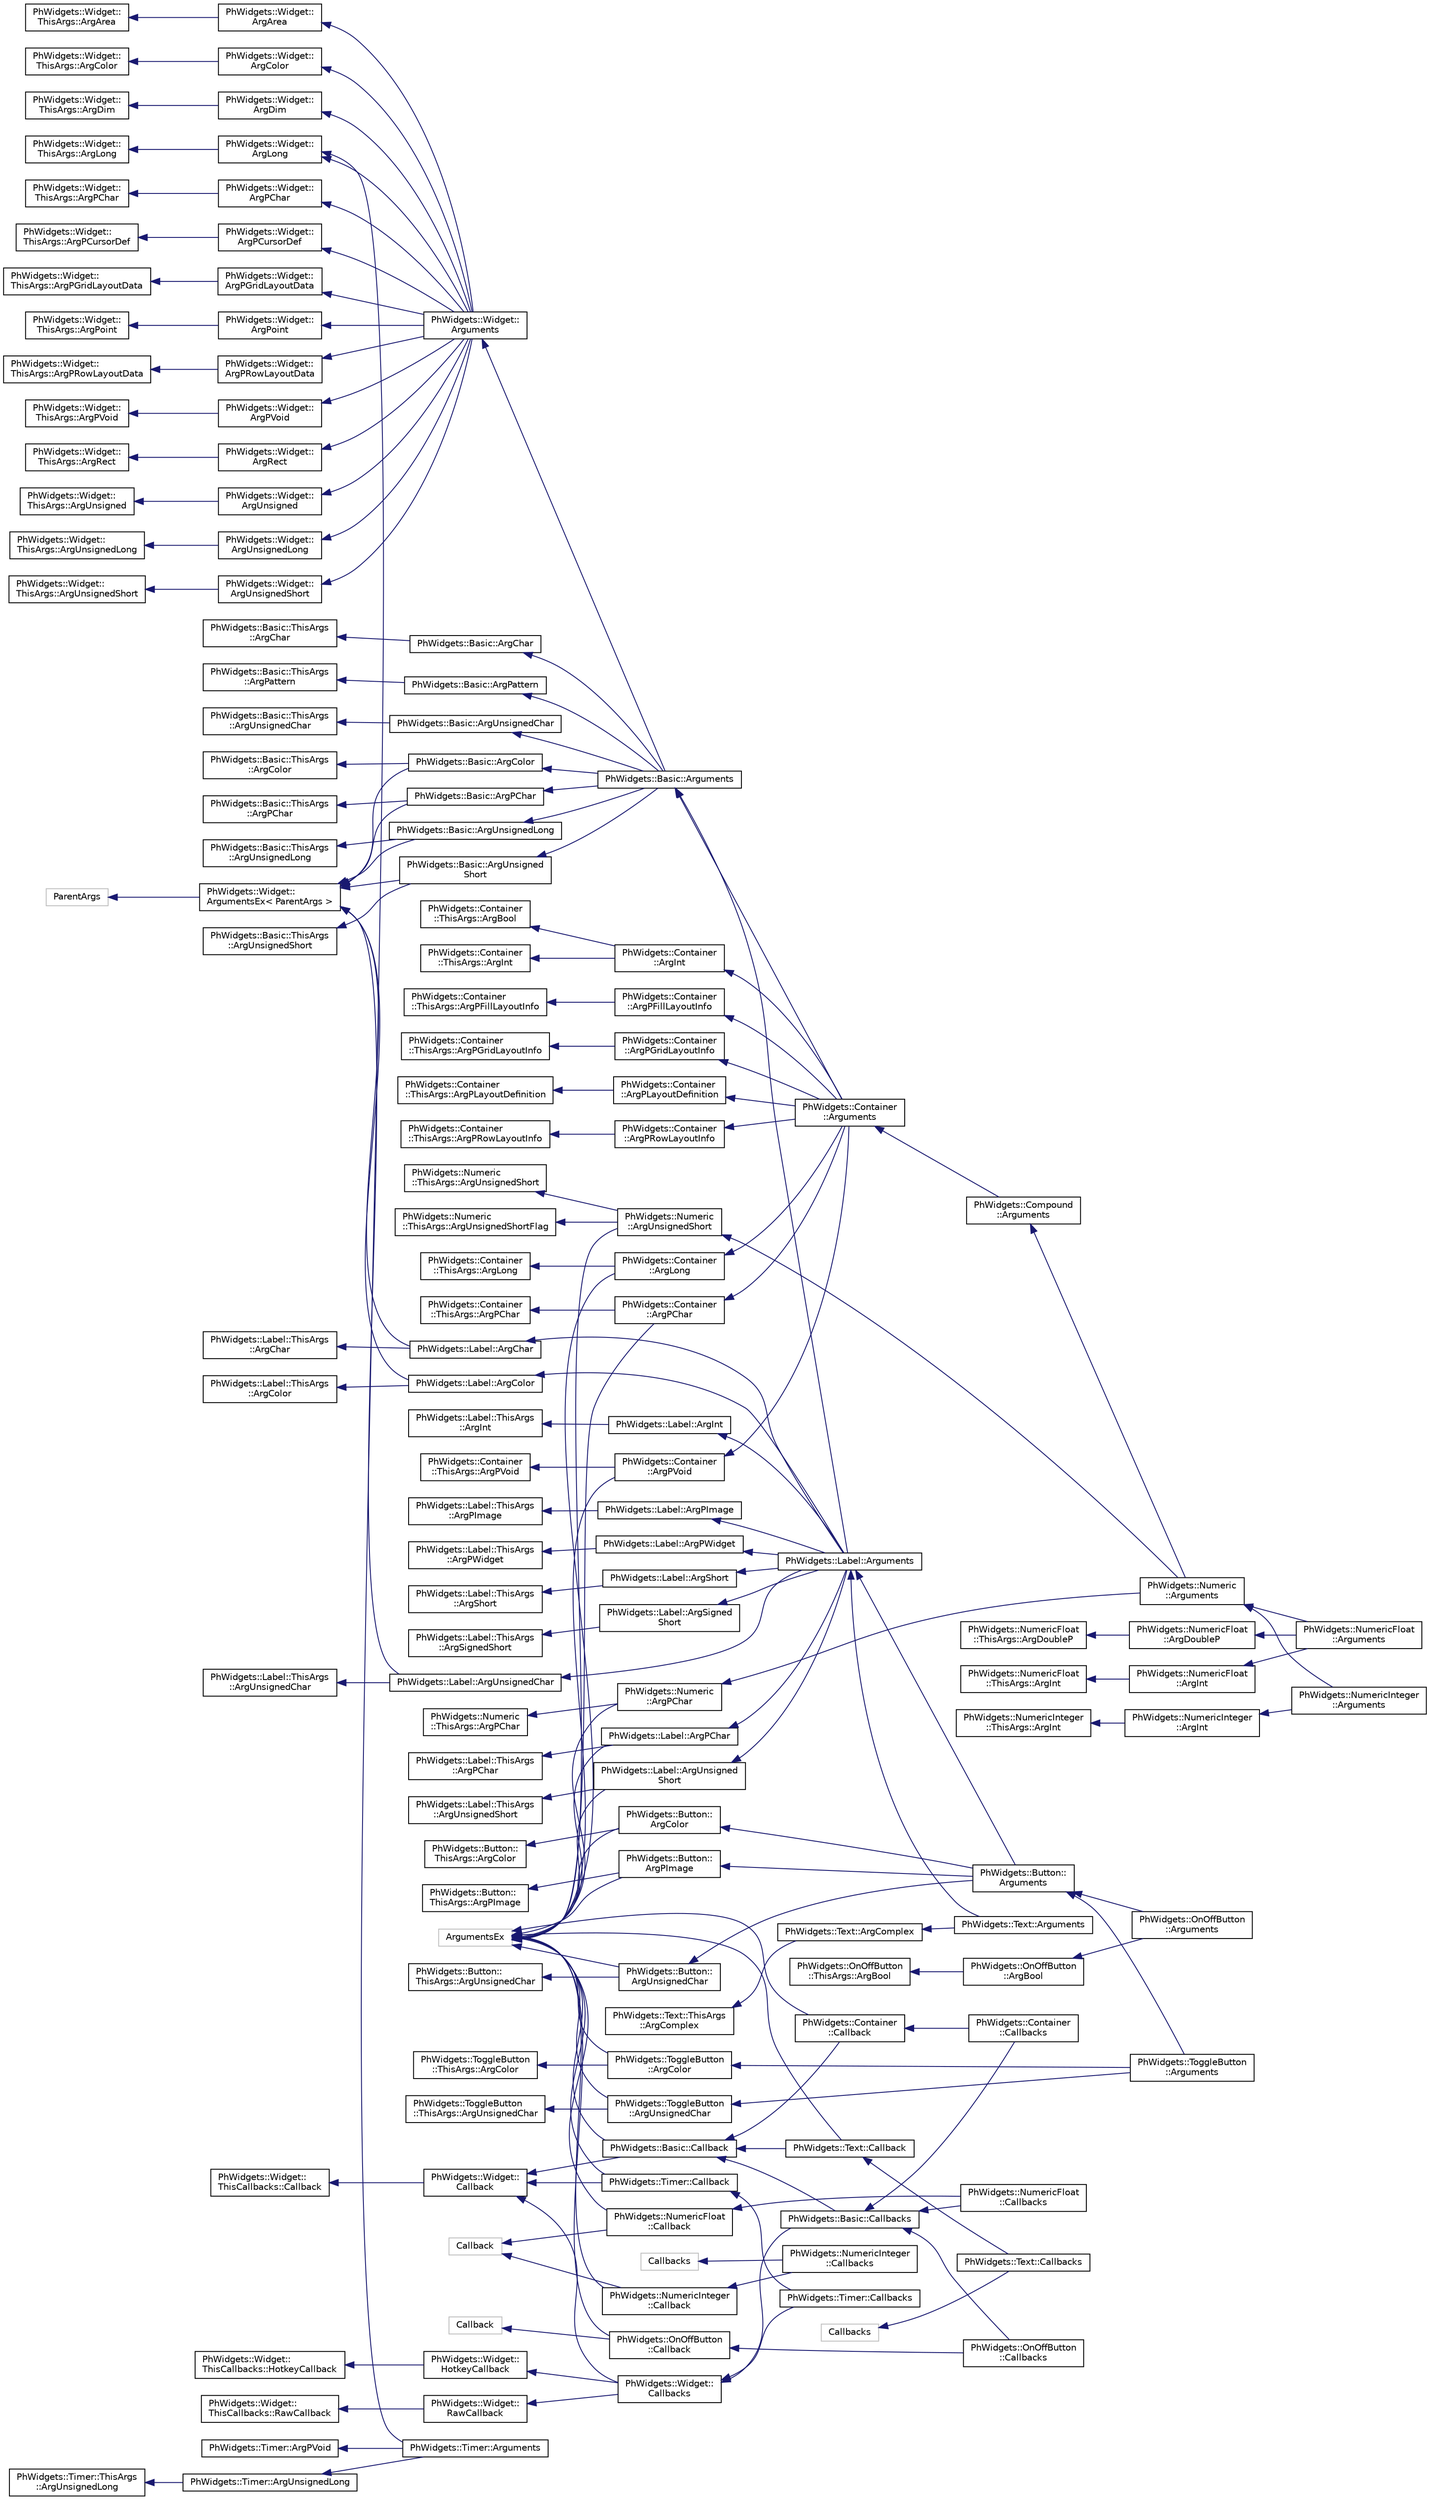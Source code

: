 digraph "Graphical Class Hierarchy"
{
  edge [fontname="Helvetica",fontsize="10",labelfontname="Helvetica",labelfontsize="10"];
  node [fontname="Helvetica",fontsize="10",shape=record];
  rankdir="LR";
  Node310 [label="PhWidgets::Widget::\lThisArgs::ArgArea",height=0.2,width=0.4,color="black", fillcolor="white", style="filled",URL="$struct_ph_widgets_1_1_widget_1_1_this_args_1_1_arg_area.html"];
  Node310 -> Node311 [dir="back",color="midnightblue",fontsize="10",style="solid",fontname="Helvetica"];
  Node311 [label="PhWidgets::Widget::\lArgArea",height=0.2,width=0.4,color="black", fillcolor="white", style="filled",URL="$struct_ph_widgets_1_1_widget_1_1_arg_area.html"];
  Node311 -> Node211 [dir="back",color="midnightblue",fontsize="10",style="solid",fontname="Helvetica"];
  Node211 [label="PhWidgets::Widget::\lArguments",height=0.2,width=0.4,color="black", fillcolor="white", style="filled",URL="$struct_ph_widgets_1_1_widget_1_1_arguments.html"];
  Node211 -> Node98 [dir="back",color="midnightblue",fontsize="10",style="solid",fontname="Helvetica"];
  Node98 [label="PhWidgets::Basic::Arguments",height=0.2,width=0.4,color="black", fillcolor="white", style="filled",URL="$struct_ph_widgets_1_1_basic_1_1_arguments.html"];
  Node98 -> Node99 [dir="back",color="midnightblue",fontsize="10",style="solid",fontname="Helvetica"];
  Node99 [label="PhWidgets::Container\l::Arguments",height=0.2,width=0.4,color="black", fillcolor="white", style="filled",URL="$struct_ph_widgets_1_1_container_1_1_arguments.html"];
  Node99 -> Node100 [dir="back",color="midnightblue",fontsize="10",style="solid",fontname="Helvetica"];
  Node100 [label="PhWidgets::Compound\l::Arguments",height=0.2,width=0.4,color="black", fillcolor="white", style="filled",URL="$struct_ph_widgets_1_1_compound_1_1_arguments.html"];
  Node100 -> Node101 [dir="back",color="midnightblue",fontsize="10",style="solid",fontname="Helvetica"];
  Node101 [label="PhWidgets::Numeric\l::Arguments",height=0.2,width=0.4,color="black", fillcolor="white", style="filled",URL="$struct_ph_widgets_1_1_numeric_1_1_arguments.html"];
  Node101 -> Node102 [dir="back",color="midnightblue",fontsize="10",style="solid",fontname="Helvetica"];
  Node102 [label="PhWidgets::NumericFloat\l::Arguments",height=0.2,width=0.4,color="black", fillcolor="white", style="filled",URL="$struct_ph_widgets_1_1_numeric_float_1_1_arguments.html"];
  Node101 -> Node103 [dir="back",color="midnightblue",fontsize="10",style="solid",fontname="Helvetica"];
  Node103 [label="PhWidgets::NumericInteger\l::Arguments",height=0.2,width=0.4,color="black", fillcolor="white", style="filled",URL="$struct_ph_widgets_1_1_numeric_integer_1_1_arguments.html"];
  Node98 -> Node104 [dir="back",color="midnightblue",fontsize="10",style="solid",fontname="Helvetica"];
  Node104 [label="PhWidgets::Label::Arguments",height=0.2,width=0.4,color="black", fillcolor="white", style="filled",URL="$struct_ph_widgets_1_1_label_1_1_arguments.html"];
  Node104 -> Node105 [dir="back",color="midnightblue",fontsize="10",style="solid",fontname="Helvetica"];
  Node105 [label="PhWidgets::Button::\lArguments",height=0.2,width=0.4,color="black", fillcolor="white", style="filled",URL="$struct_ph_widgets_1_1_button_1_1_arguments.html"];
  Node105 -> Node106 [dir="back",color="midnightblue",fontsize="10",style="solid",fontname="Helvetica"];
  Node106 [label="PhWidgets::OnOffButton\l::Arguments",height=0.2,width=0.4,color="black", fillcolor="white", style="filled",URL="$struct_ph_widgets_1_1_on_off_button_1_1_arguments.html"];
  Node105 -> Node107 [dir="back",color="midnightblue",fontsize="10",style="solid",fontname="Helvetica"];
  Node107 [label="PhWidgets::ToggleButton\l::Arguments",height=0.2,width=0.4,color="black", fillcolor="white", style="filled",URL="$struct_ph_widgets_1_1_toggle_button_1_1_arguments.html"];
  Node104 -> Node108 [dir="back",color="midnightblue",fontsize="10",style="solid",fontname="Helvetica"];
  Node108 [label="PhWidgets::Text::Arguments",height=0.2,width=0.4,color="black", fillcolor="white", style="filled",URL="$struct_ph_widgets_1_1_text_1_1_arguments.html"];
  Node309 [label="PhWidgets::Container\l::ThisArgs::ArgBool",height=0.2,width=0.4,color="black", fillcolor="white", style="filled",URL="$struct_ph_widgets_1_1_container_1_1_this_args_1_1_arg_bool.html"];
  Node309 -> Node289 [dir="back",color="midnightblue",fontsize="10",style="solid",fontname="Helvetica"];
  Node289 [label="PhWidgets::Container\l::ArgInt",height=0.2,width=0.4,color="black", fillcolor="white", style="filled",URL="$struct_ph_widgets_1_1_container_1_1_arg_int.html"];
  Node289 -> Node99 [dir="back",color="midnightblue",fontsize="10",style="solid",fontname="Helvetica"];
  Node307 [label="PhWidgets::OnOffButton\l::ThisArgs::ArgBool",height=0.2,width=0.4,color="black", fillcolor="white", style="filled",URL="$struct_ph_widgets_1_1_on_off_button_1_1_this_args_1_1_arg_bool.html"];
  Node307 -> Node308 [dir="back",color="midnightblue",fontsize="10",style="solid",fontname="Helvetica"];
  Node308 [label="PhWidgets::OnOffButton\l::ArgBool",height=0.2,width=0.4,color="black", fillcolor="white", style="filled",URL="$struct_ph_widgets_1_1_on_off_button_1_1_arg_bool.html"];
  Node308 -> Node106 [dir="back",color="midnightblue",fontsize="10",style="solid",fontname="Helvetica"];
  Node305 [label="PhWidgets::Basic::ThisArgs\l::ArgChar",height=0.2,width=0.4,color="black", fillcolor="white", style="filled",URL="$struct_ph_widgets_1_1_basic_1_1_this_args_1_1_arg_char.html"];
  Node305 -> Node306 [dir="back",color="midnightblue",fontsize="10",style="solid",fontname="Helvetica"];
  Node306 [label="PhWidgets::Basic::ArgChar",height=0.2,width=0.4,color="black", fillcolor="white", style="filled",URL="$struct_ph_widgets_1_1_basic_1_1_arg_char.html"];
  Node306 -> Node98 [dir="back",color="midnightblue",fontsize="10",style="solid",fontname="Helvetica"];
  Node304 [label="PhWidgets::Label::ThisArgs\l::ArgChar",height=0.2,width=0.4,color="black", fillcolor="white", style="filled",URL="$struct_ph_widgets_1_1_label_1_1_this_args_1_1_arg_char.html"];
  Node304 -> Node112 [dir="back",color="midnightblue",fontsize="10",style="solid",fontname="Helvetica"];
  Node112 [label="PhWidgets::Label::ArgChar",height=0.2,width=0.4,color="black", fillcolor="white", style="filled",URL="$struct_ph_widgets_1_1_label_1_1_arg_char.html"];
  Node112 -> Node104 [dir="back",color="midnightblue",fontsize="10",style="solid",fontname="Helvetica"];
  Node303 [label="PhWidgets::ToggleButton\l::ThisArgs::ArgColor",height=0.2,width=0.4,color="black", fillcolor="white", style="filled",URL="$struct_ph_widgets_1_1_toggle_button_1_1_this_args_1_1_arg_color.html"];
  Node303 -> Node241 [dir="back",color="midnightblue",fontsize="10",style="solid",fontname="Helvetica"];
  Node241 [label="PhWidgets::ToggleButton\l::ArgColor",height=0.2,width=0.4,color="black", fillcolor="white", style="filled",URL="$struct_ph_widgets_1_1_toggle_button_1_1_arg_color.html"];
  Node241 -> Node107 [dir="back",color="midnightblue",fontsize="10",style="solid",fontname="Helvetica"];
  Node301 [label="PhWidgets::Widget::\lThisArgs::ArgColor",height=0.2,width=0.4,color="black", fillcolor="white", style="filled",URL="$struct_ph_widgets_1_1_widget_1_1_this_args_1_1_arg_color.html"];
  Node301 -> Node302 [dir="back",color="midnightblue",fontsize="10",style="solid",fontname="Helvetica"];
  Node302 [label="PhWidgets::Widget::\lArgColor",height=0.2,width=0.4,color="black", fillcolor="white", style="filled",URL="$struct_ph_widgets_1_1_widget_1_1_arg_color.html"];
  Node302 -> Node211 [dir="back",color="midnightblue",fontsize="10",style="solid",fontname="Helvetica"];
  Node300 [label="PhWidgets::Button::\lThisArgs::ArgColor",height=0.2,width=0.4,color="black", fillcolor="white", style="filled",URL="$struct_ph_widgets_1_1_button_1_1_this_args_1_1_arg_color.html"];
  Node300 -> Node234 [dir="back",color="midnightblue",fontsize="10",style="solid",fontname="Helvetica"];
  Node234 [label="PhWidgets::Button::\lArgColor",height=0.2,width=0.4,color="black", fillcolor="white", style="filled",URL="$struct_ph_widgets_1_1_button_1_1_arg_color.html"];
  Node234 -> Node105 [dir="back",color="midnightblue",fontsize="10",style="solid",fontname="Helvetica"];
  Node299 [label="PhWidgets::Basic::ThisArgs\l::ArgColor",height=0.2,width=0.4,color="black", fillcolor="white", style="filled",URL="$struct_ph_widgets_1_1_basic_1_1_this_args_1_1_arg_color.html"];
  Node299 -> Node97 [dir="back",color="midnightblue",fontsize="10",style="solid",fontname="Helvetica"];
  Node97 [label="PhWidgets::Basic::ArgColor",height=0.2,width=0.4,color="black", fillcolor="white", style="filled",URL="$struct_ph_widgets_1_1_basic_1_1_arg_color.html"];
  Node97 -> Node98 [dir="back",color="midnightblue",fontsize="10",style="solid",fontname="Helvetica"];
  Node298 [label="PhWidgets::Label::ThisArgs\l::ArgColor",height=0.2,width=0.4,color="black", fillcolor="white", style="filled",URL="$struct_ph_widgets_1_1_label_1_1_this_args_1_1_arg_color.html"];
  Node298 -> Node113 [dir="back",color="midnightblue",fontsize="10",style="solid",fontname="Helvetica"];
  Node113 [label="PhWidgets::Label::ArgColor",height=0.2,width=0.4,color="black", fillcolor="white", style="filled",URL="$struct_ph_widgets_1_1_label_1_1_arg_color.html"];
  Node113 -> Node104 [dir="back",color="midnightblue",fontsize="10",style="solid",fontname="Helvetica"];
  Node296 [label="PhWidgets::Text::ThisArgs\l::ArgComplex",height=0.2,width=0.4,color="black", fillcolor="white", style="filled",URL="$struct_ph_widgets_1_1_text_1_1_this_args_1_1_arg_complex.html"];
  Node296 -> Node297 [dir="back",color="midnightblue",fontsize="10",style="solid",fontname="Helvetica"];
  Node297 [label="PhWidgets::Text::ArgComplex",height=0.2,width=0.4,color="black", fillcolor="white", style="filled",URL="$struct_ph_widgets_1_1_text_1_1_arg_complex.html"];
  Node297 -> Node108 [dir="back",color="midnightblue",fontsize="10",style="solid",fontname="Helvetica"];
  Node294 [label="PhWidgets::Widget::\lThisArgs::ArgDim",height=0.2,width=0.4,color="black", fillcolor="white", style="filled",URL="$struct_ph_widgets_1_1_widget_1_1_this_args_1_1_arg_dim.html"];
  Node294 -> Node295 [dir="back",color="midnightblue",fontsize="10",style="solid",fontname="Helvetica"];
  Node295 [label="PhWidgets::Widget::\lArgDim",height=0.2,width=0.4,color="black", fillcolor="white", style="filled",URL="$struct_ph_widgets_1_1_widget_1_1_arg_dim.html"];
  Node295 -> Node211 [dir="back",color="midnightblue",fontsize="10",style="solid",fontname="Helvetica"];
  Node292 [label="PhWidgets::NumericFloat\l::ThisArgs::ArgDoubleP",height=0.2,width=0.4,color="black", fillcolor="white", style="filled",URL="$struct_ph_widgets_1_1_numeric_float_1_1_this_args_1_1_arg_double_p.html"];
  Node292 -> Node293 [dir="back",color="midnightblue",fontsize="10",style="solid",fontname="Helvetica"];
  Node293 [label="PhWidgets::NumericFloat\l::ArgDoubleP",height=0.2,width=0.4,color="black", fillcolor="white", style="filled",URL="$struct_ph_widgets_1_1_numeric_float_1_1_arg_double_p.html"];
  Node293 -> Node102 [dir="back",color="midnightblue",fontsize="10",style="solid",fontname="Helvetica"];
  Node290 [label="PhWidgets::Label::ThisArgs\l::ArgInt",height=0.2,width=0.4,color="black", fillcolor="white", style="filled",URL="$struct_ph_widgets_1_1_label_1_1_this_args_1_1_arg_int.html"];
  Node290 -> Node291 [dir="back",color="midnightblue",fontsize="10",style="solid",fontname="Helvetica"];
  Node291 [label="PhWidgets::Label::ArgInt",height=0.2,width=0.4,color="black", fillcolor="white", style="filled",URL="$struct_ph_widgets_1_1_label_1_1_arg_int.html"];
  Node291 -> Node104 [dir="back",color="midnightblue",fontsize="10",style="solid",fontname="Helvetica"];
  Node288 [label="PhWidgets::Container\l::ThisArgs::ArgInt",height=0.2,width=0.4,color="black", fillcolor="white", style="filled",URL="$struct_ph_widgets_1_1_container_1_1_this_args_1_1_arg_int.html"];
  Node288 -> Node289 [dir="back",color="midnightblue",fontsize="10",style="solid",fontname="Helvetica"];
  Node286 [label="PhWidgets::NumericFloat\l::ThisArgs::ArgInt",height=0.2,width=0.4,color="black", fillcolor="white", style="filled",URL="$struct_ph_widgets_1_1_numeric_float_1_1_this_args_1_1_arg_int.html"];
  Node286 -> Node287 [dir="back",color="midnightblue",fontsize="10",style="solid",fontname="Helvetica"];
  Node287 [label="PhWidgets::NumericFloat\l::ArgInt",height=0.2,width=0.4,color="black", fillcolor="white", style="filled",URL="$struct_ph_widgets_1_1_numeric_float_1_1_arg_int.html"];
  Node287 -> Node102 [dir="back",color="midnightblue",fontsize="10",style="solid",fontname="Helvetica"];
  Node284 [label="PhWidgets::NumericInteger\l::ThisArgs::ArgInt",height=0.2,width=0.4,color="black", fillcolor="white", style="filled",URL="$struct_ph_widgets_1_1_numeric_integer_1_1_this_args_1_1_arg_int.html"];
  Node284 -> Node285 [dir="back",color="midnightblue",fontsize="10",style="solid",fontname="Helvetica"];
  Node285 [label="PhWidgets::NumericInteger\l::ArgInt",height=0.2,width=0.4,color="black", fillcolor="white", style="filled",URL="$struct_ph_widgets_1_1_numeric_integer_1_1_arg_int.html"];
  Node285 -> Node103 [dir="back",color="midnightblue",fontsize="10",style="solid",fontname="Helvetica"];
  Node282 [label="PhWidgets::Widget::\lThisArgs::ArgLong",height=0.2,width=0.4,color="black", fillcolor="white", style="filled",URL="$struct_ph_widgets_1_1_widget_1_1_this_args_1_1_arg_long.html"];
  Node282 -> Node283 [dir="back",color="midnightblue",fontsize="10",style="solid",fontname="Helvetica"];
  Node283 [label="PhWidgets::Widget::\lArgLong",height=0.2,width=0.4,color="black", fillcolor="white", style="filled",URL="$struct_ph_widgets_1_1_widget_1_1_arg_long.html"];
  Node283 -> Node219 [dir="back",color="midnightblue",fontsize="10",style="solid",fontname="Helvetica"];
  Node219 [label="PhWidgets::Timer::Arguments",height=0.2,width=0.4,color="black", fillcolor="white", style="filled",URL="$struct_ph_widgets_1_1_timer_1_1_arguments.html"];
  Node283 -> Node211 [dir="back",color="midnightblue",fontsize="10",style="solid",fontname="Helvetica"];
  Node281 [label="PhWidgets::Container\l::ThisArgs::ArgLong",height=0.2,width=0.4,color="black", fillcolor="white", style="filled",URL="$struct_ph_widgets_1_1_container_1_1_this_args_1_1_arg_long.html"];
  Node281 -> Node236 [dir="back",color="midnightblue",fontsize="10",style="solid",fontname="Helvetica"];
  Node236 [label="PhWidgets::Container\l::ArgLong",height=0.2,width=0.4,color="black", fillcolor="white", style="filled",URL="$struct_ph_widgets_1_1_container_1_1_arg_long.html"];
  Node236 -> Node99 [dir="back",color="midnightblue",fontsize="10",style="solid",fontname="Helvetica"];
  Node279 [label="PhWidgets::Basic::ThisArgs\l::ArgPattern",height=0.2,width=0.4,color="black", fillcolor="white", style="filled",URL="$struct_ph_widgets_1_1_basic_1_1_this_args_1_1_arg_pattern.html"];
  Node279 -> Node280 [dir="back",color="midnightblue",fontsize="10",style="solid",fontname="Helvetica"];
  Node280 [label="PhWidgets::Basic::ArgPattern",height=0.2,width=0.4,color="black", fillcolor="white", style="filled",URL="$struct_ph_widgets_1_1_basic_1_1_arg_pattern.html"];
  Node280 -> Node98 [dir="back",color="midnightblue",fontsize="10",style="solid",fontname="Helvetica"];
  Node278 [label="PhWidgets::Basic::ThisArgs\l::ArgPChar",height=0.2,width=0.4,color="black", fillcolor="white", style="filled",URL="$struct_ph_widgets_1_1_basic_1_1_this_args_1_1_arg_p_char.html"];
  Node278 -> Node109 [dir="back",color="midnightblue",fontsize="10",style="solid",fontname="Helvetica"];
  Node109 [label="PhWidgets::Basic::ArgPChar",height=0.2,width=0.4,color="black", fillcolor="white", style="filled",URL="$struct_ph_widgets_1_1_basic_1_1_arg_p_char.html"];
  Node109 -> Node98 [dir="back",color="midnightblue",fontsize="10",style="solid",fontname="Helvetica"];
  Node276 [label="PhWidgets::Widget::\lThisArgs::ArgPChar",height=0.2,width=0.4,color="black", fillcolor="white", style="filled",URL="$struct_ph_widgets_1_1_widget_1_1_this_args_1_1_arg_p_char.html"];
  Node276 -> Node277 [dir="back",color="midnightblue",fontsize="10",style="solid",fontname="Helvetica"];
  Node277 [label="PhWidgets::Widget::\lArgPChar",height=0.2,width=0.4,color="black", fillcolor="white", style="filled",URL="$struct_ph_widgets_1_1_widget_1_1_arg_p_char.html"];
  Node277 -> Node211 [dir="back",color="midnightblue",fontsize="10",style="solid",fontname="Helvetica"];
  Node275 [label="PhWidgets::Numeric\l::ThisArgs::ArgPChar",height=0.2,width=0.4,color="black", fillcolor="white", style="filled",URL="$struct_ph_widgets_1_1_numeric_1_1_this_args_1_1_arg_p_char.html"];
  Node275 -> Node240 [dir="back",color="midnightblue",fontsize="10",style="solid",fontname="Helvetica"];
  Node240 [label="PhWidgets::Numeric\l::ArgPChar",height=0.2,width=0.4,color="black", fillcolor="white", style="filled",URL="$struct_ph_widgets_1_1_numeric_1_1_arg_p_char.html"];
  Node240 -> Node101 [dir="back",color="midnightblue",fontsize="10",style="solid",fontname="Helvetica"];
  Node274 [label="PhWidgets::Container\l::ThisArgs::ArgPChar",height=0.2,width=0.4,color="black", fillcolor="white", style="filled",URL="$struct_ph_widgets_1_1_container_1_1_this_args_1_1_arg_p_char.html"];
  Node274 -> Node237 [dir="back",color="midnightblue",fontsize="10",style="solid",fontname="Helvetica"];
  Node237 [label="PhWidgets::Container\l::ArgPChar",height=0.2,width=0.4,color="black", fillcolor="white", style="filled",URL="$struct_ph_widgets_1_1_container_1_1_arg_p_char.html"];
  Node237 -> Node99 [dir="back",color="midnightblue",fontsize="10",style="solid",fontname="Helvetica"];
  Node273 [label="PhWidgets::Label::ThisArgs\l::ArgPChar",height=0.2,width=0.4,color="black", fillcolor="white", style="filled",URL="$struct_ph_widgets_1_1_label_1_1_this_args_1_1_arg_p_char.html"];
  Node273 -> Node239 [dir="back",color="midnightblue",fontsize="10",style="solid",fontname="Helvetica"];
  Node239 [label="PhWidgets::Label::ArgPChar",height=0.2,width=0.4,color="black", fillcolor="white", style="filled",URL="$struct_ph_widgets_1_1_label_1_1_arg_p_char.html"];
  Node239 -> Node104 [dir="back",color="midnightblue",fontsize="10",style="solid",fontname="Helvetica"];
  Node271 [label="PhWidgets::Widget::\lThisArgs::ArgPCursorDef",height=0.2,width=0.4,color="black", fillcolor="white", style="filled",URL="$struct_ph_widgets_1_1_widget_1_1_this_args_1_1_arg_p_cursor_def.html"];
  Node271 -> Node272 [dir="back",color="midnightblue",fontsize="10",style="solid",fontname="Helvetica"];
  Node272 [label="PhWidgets::Widget::\lArgPCursorDef",height=0.2,width=0.4,color="black", fillcolor="white", style="filled",URL="$struct_ph_widgets_1_1_widget_1_1_arg_p_cursor_def.html"];
  Node272 -> Node211 [dir="back",color="midnightblue",fontsize="10",style="solid",fontname="Helvetica"];
  Node269 [label="PhWidgets::Container\l::ThisArgs::ArgPFillLayoutInfo",height=0.2,width=0.4,color="black", fillcolor="white", style="filled",URL="$struct_ph_widgets_1_1_container_1_1_this_args_1_1_arg_p_fill_layout_info.html"];
  Node269 -> Node270 [dir="back",color="midnightblue",fontsize="10",style="solid",fontname="Helvetica"];
  Node270 [label="PhWidgets::Container\l::ArgPFillLayoutInfo",height=0.2,width=0.4,color="black", fillcolor="white", style="filled",URL="$struct_ph_widgets_1_1_container_1_1_arg_p_fill_layout_info.html"];
  Node270 -> Node99 [dir="back",color="midnightblue",fontsize="10",style="solid",fontname="Helvetica"];
  Node267 [label="PhWidgets::Widget::\lThisArgs::ArgPGridLayoutData",height=0.2,width=0.4,color="black", fillcolor="white", style="filled",URL="$struct_ph_widgets_1_1_widget_1_1_this_args_1_1_arg_p_grid_layout_data.html"];
  Node267 -> Node268 [dir="back",color="midnightblue",fontsize="10",style="solid",fontname="Helvetica"];
  Node268 [label="PhWidgets::Widget::\lArgPGridLayoutData",height=0.2,width=0.4,color="black", fillcolor="white", style="filled",URL="$struct_ph_widgets_1_1_widget_1_1_arg_p_grid_layout_data.html"];
  Node268 -> Node211 [dir="back",color="midnightblue",fontsize="10",style="solid",fontname="Helvetica"];
  Node265 [label="PhWidgets::Container\l::ThisArgs::ArgPGridLayoutInfo",height=0.2,width=0.4,color="black", fillcolor="white", style="filled",URL="$struct_ph_widgets_1_1_container_1_1_this_args_1_1_arg_p_grid_layout_info.html"];
  Node265 -> Node266 [dir="back",color="midnightblue",fontsize="10",style="solid",fontname="Helvetica"];
  Node266 [label="PhWidgets::Container\l::ArgPGridLayoutInfo",height=0.2,width=0.4,color="black", fillcolor="white", style="filled",URL="$struct_ph_widgets_1_1_container_1_1_arg_p_grid_layout_info.html"];
  Node266 -> Node99 [dir="back",color="midnightblue",fontsize="10",style="solid",fontname="Helvetica"];
  Node263 [label="PhWidgets::Label::ThisArgs\l::ArgPImage",height=0.2,width=0.4,color="black", fillcolor="white", style="filled",URL="$struct_ph_widgets_1_1_label_1_1_this_args_1_1_arg_p_image.html"];
  Node263 -> Node264 [dir="back",color="midnightblue",fontsize="10",style="solid",fontname="Helvetica"];
  Node264 [label="PhWidgets::Label::ArgPImage",height=0.2,width=0.4,color="black", fillcolor="white", style="filled",URL="$struct_ph_widgets_1_1_label_1_1_arg_p_image.html"];
  Node264 -> Node104 [dir="back",color="midnightblue",fontsize="10",style="solid",fontname="Helvetica"];
  Node262 [label="PhWidgets::Button::\lThisArgs::ArgPImage",height=0.2,width=0.4,color="black", fillcolor="white", style="filled",URL="$struct_ph_widgets_1_1_button_1_1_this_args_1_1_arg_p_image.html"];
  Node262 -> Node235 [dir="back",color="midnightblue",fontsize="10",style="solid",fontname="Helvetica"];
  Node235 [label="PhWidgets::Button::\lArgPImage",height=0.2,width=0.4,color="black", fillcolor="white", style="filled",URL="$struct_ph_widgets_1_1_button_1_1_arg_p_image.html"];
  Node235 -> Node105 [dir="back",color="midnightblue",fontsize="10",style="solid",fontname="Helvetica"];
  Node260 [label="PhWidgets::Container\l::ThisArgs::ArgPLayoutDefinition",height=0.2,width=0.4,color="black", fillcolor="white", style="filled",URL="$struct_ph_widgets_1_1_container_1_1_this_args_1_1_arg_p_layout_definition.html"];
  Node260 -> Node261 [dir="back",color="midnightblue",fontsize="10",style="solid",fontname="Helvetica"];
  Node261 [label="PhWidgets::Container\l::ArgPLayoutDefinition",height=0.2,width=0.4,color="black", fillcolor="white", style="filled",URL="$struct_ph_widgets_1_1_container_1_1_arg_p_layout_definition.html"];
  Node261 -> Node99 [dir="back",color="midnightblue",fontsize="10",style="solid",fontname="Helvetica"];
  Node258 [label="PhWidgets::Widget::\lThisArgs::ArgPoint",height=0.2,width=0.4,color="black", fillcolor="white", style="filled",URL="$struct_ph_widgets_1_1_widget_1_1_this_args_1_1_arg_point.html"];
  Node258 -> Node259 [dir="back",color="midnightblue",fontsize="10",style="solid",fontname="Helvetica"];
  Node259 [label="PhWidgets::Widget::\lArgPoint",height=0.2,width=0.4,color="black", fillcolor="white", style="filled",URL="$struct_ph_widgets_1_1_widget_1_1_arg_point.html"];
  Node259 -> Node211 [dir="back",color="midnightblue",fontsize="10",style="solid",fontname="Helvetica"];
  Node256 [label="PhWidgets::Widget::\lThisArgs::ArgPRowLayoutData",height=0.2,width=0.4,color="black", fillcolor="white", style="filled",URL="$struct_ph_widgets_1_1_widget_1_1_this_args_1_1_arg_p_row_layout_data.html"];
  Node256 -> Node257 [dir="back",color="midnightblue",fontsize="10",style="solid",fontname="Helvetica"];
  Node257 [label="PhWidgets::Widget::\lArgPRowLayoutData",height=0.2,width=0.4,color="black", fillcolor="white", style="filled",URL="$struct_ph_widgets_1_1_widget_1_1_arg_p_row_layout_data.html"];
  Node257 -> Node211 [dir="back",color="midnightblue",fontsize="10",style="solid",fontname="Helvetica"];
  Node254 [label="PhWidgets::Container\l::ThisArgs::ArgPRowLayoutInfo",height=0.2,width=0.4,color="black", fillcolor="white", style="filled",URL="$struct_ph_widgets_1_1_container_1_1_this_args_1_1_arg_p_row_layout_info.html"];
  Node254 -> Node255 [dir="back",color="midnightblue",fontsize="10",style="solid",fontname="Helvetica"];
  Node255 [label="PhWidgets::Container\l::ArgPRowLayoutInfo",height=0.2,width=0.4,color="black", fillcolor="white", style="filled",URL="$struct_ph_widgets_1_1_container_1_1_arg_p_row_layout_info.html"];
  Node255 -> Node99 [dir="back",color="midnightblue",fontsize="10",style="solid",fontname="Helvetica"];
  Node253 [label="PhWidgets::Timer::ArgPVoid",height=0.2,width=0.4,color="black", fillcolor="white", style="filled",URL="$struct_ph_widgets_1_1_timer_1_1_arg_p_void.html"];
  Node253 -> Node219 [dir="back",color="midnightblue",fontsize="10",style="solid",fontname="Helvetica"];
  Node251 [label="PhWidgets::Widget::\lThisArgs::ArgPVoid",height=0.2,width=0.4,color="black", fillcolor="white", style="filled",URL="$struct_ph_widgets_1_1_widget_1_1_this_args_1_1_arg_p_void.html"];
  Node251 -> Node252 [dir="back",color="midnightblue",fontsize="10",style="solid",fontname="Helvetica"];
  Node252 [label="PhWidgets::Widget::\lArgPVoid",height=0.2,width=0.4,color="black", fillcolor="white", style="filled",URL="$struct_ph_widgets_1_1_widget_1_1_arg_p_void.html"];
  Node252 -> Node211 [dir="back",color="midnightblue",fontsize="10",style="solid",fontname="Helvetica"];
  Node250 [label="PhWidgets::Container\l::ThisArgs::ArgPVoid",height=0.2,width=0.4,color="black", fillcolor="white", style="filled",URL="$struct_ph_widgets_1_1_container_1_1_this_args_1_1_arg_p_void.html"];
  Node250 -> Node238 [dir="back",color="midnightblue",fontsize="10",style="solid",fontname="Helvetica"];
  Node238 [label="PhWidgets::Container\l::ArgPVoid",height=0.2,width=0.4,color="black", fillcolor="white", style="filled",URL="$struct_ph_widgets_1_1_container_1_1_arg_p_void.html"];
  Node238 -> Node99 [dir="back",color="midnightblue",fontsize="10",style="solid",fontname="Helvetica"];
  Node248 [label="PhWidgets::Label::ThisArgs\l::ArgPWidget",height=0.2,width=0.4,color="black", fillcolor="white", style="filled",URL="$struct_ph_widgets_1_1_label_1_1_this_args_1_1_arg_p_widget.html"];
  Node248 -> Node249 [dir="back",color="midnightblue",fontsize="10",style="solid",fontname="Helvetica"];
  Node249 [label="PhWidgets::Label::ArgPWidget",height=0.2,width=0.4,color="black", fillcolor="white", style="filled",URL="$struct_ph_widgets_1_1_label_1_1_arg_p_widget.html"];
  Node249 -> Node104 [dir="back",color="midnightblue",fontsize="10",style="solid",fontname="Helvetica"];
  Node246 [label="PhWidgets::Widget::\lThisArgs::ArgRect",height=0.2,width=0.4,color="black", fillcolor="white", style="filled",URL="$struct_ph_widgets_1_1_widget_1_1_this_args_1_1_arg_rect.html"];
  Node246 -> Node247 [dir="back",color="midnightblue",fontsize="10",style="solid",fontname="Helvetica"];
  Node247 [label="PhWidgets::Widget::\lArgRect",height=0.2,width=0.4,color="black", fillcolor="white", style="filled",URL="$struct_ph_widgets_1_1_widget_1_1_arg_rect.html"];
  Node247 -> Node211 [dir="back",color="midnightblue",fontsize="10",style="solid",fontname="Helvetica"];
  Node244 [label="PhWidgets::Label::ThisArgs\l::ArgShort",height=0.2,width=0.4,color="black", fillcolor="white", style="filled",URL="$struct_ph_widgets_1_1_label_1_1_this_args_1_1_arg_short.html"];
  Node244 -> Node245 [dir="back",color="midnightblue",fontsize="10",style="solid",fontname="Helvetica"];
  Node245 [label="PhWidgets::Label::ArgShort",height=0.2,width=0.4,color="black", fillcolor="white", style="filled",URL="$struct_ph_widgets_1_1_label_1_1_arg_short.html"];
  Node245 -> Node104 [dir="back",color="midnightblue",fontsize="10",style="solid",fontname="Helvetica"];
  Node242 [label="PhWidgets::Label::ThisArgs\l::ArgSignedShort",height=0.2,width=0.4,color="black", fillcolor="white", style="filled",URL="$struct_ph_widgets_1_1_label_1_1_this_args_1_1_arg_signed_short.html"];
  Node242 -> Node243 [dir="back",color="midnightblue",fontsize="10",style="solid",fontname="Helvetica"];
  Node243 [label="PhWidgets::Label::ArgSigned\lShort",height=0.2,width=0.4,color="black", fillcolor="white", style="filled",URL="$struct_ph_widgets_1_1_label_1_1_arg_signed_short.html"];
  Node243 -> Node104 [dir="back",color="midnightblue",fontsize="10",style="solid",fontname="Helvetica"];
  Node233 [label="ArgumentsEx",height=0.2,width=0.4,color="grey75", fillcolor="white", style="filled"];
  Node233 -> Node189 [dir="back",color="midnightblue",fontsize="10",style="solid",fontname="Helvetica"];
  Node189 [label="PhWidgets::Basic::Callback",height=0.2,width=0.4,color="black", fillcolor="white", style="filled",URL="$struct_ph_widgets_1_1_basic_1_1_callback.html"];
  Node189 -> Node3 [dir="back",color="midnightblue",fontsize="10",style="solid",fontname="Helvetica"];
  Node3 [label="PhWidgets::Basic::Callbacks",height=0.2,width=0.4,color="black", fillcolor="white", style="filled",URL="$struct_ph_widgets_1_1_basic_1_1_callbacks.html"];
  Node3 -> Node4 [dir="back",color="midnightblue",fontsize="10",style="solid",fontname="Helvetica"];
  Node4 [label="PhWidgets::Container\l::Callbacks",height=0.2,width=0.4,color="black", fillcolor="white", style="filled",URL="$struct_ph_widgets_1_1_container_1_1_callbacks.html"];
  Node3 -> Node5 [dir="back",color="midnightblue",fontsize="10",style="solid",fontname="Helvetica"];
  Node5 [label="PhWidgets::NumericFloat\l::Callbacks",height=0.2,width=0.4,color="black", fillcolor="white", style="filled",URL="$struct_ph_widgets_1_1_numeric_float_1_1_callbacks.html"];
  Node3 -> Node6 [dir="back",color="midnightblue",fontsize="10",style="solid",fontname="Helvetica"];
  Node6 [label="PhWidgets::OnOffButton\l::Callbacks",height=0.2,width=0.4,color="black", fillcolor="white", style="filled",URL="$struct_ph_widgets_1_1_on_off_button_1_1_callbacks.html"];
  Node189 -> Node190 [dir="back",color="midnightblue",fontsize="10",style="solid",fontname="Helvetica"];
  Node190 [label="PhWidgets::Container\l::Callback",height=0.2,width=0.4,color="black", fillcolor="white", style="filled",URL="$struct_ph_widgets_1_1_container_1_1_callback.html"];
  Node190 -> Node4 [dir="back",color="midnightblue",fontsize="10",style="solid",fontname="Helvetica"];
  Node189 -> Node191 [dir="back",color="midnightblue",fontsize="10",style="solid",fontname="Helvetica"];
  Node191 [label="PhWidgets::Text::Callback",height=0.2,width=0.4,color="black", fillcolor="white", style="filled",URL="$struct_ph_widgets_1_1_text_1_1_callback.html"];
  Node191 -> Node176 [dir="back",color="midnightblue",fontsize="10",style="solid",fontname="Helvetica"];
  Node176 [label="PhWidgets::Text::Callbacks",height=0.2,width=0.4,color="black", fillcolor="white", style="filled",URL="$struct_ph_widgets_1_1_text_1_1_callbacks.html"];
  Node233 -> Node234 [dir="back",color="midnightblue",fontsize="10",style="solid",fontname="Helvetica"];
  Node233 -> Node235 [dir="back",color="midnightblue",fontsize="10",style="solid",fontname="Helvetica"];
  Node233 -> Node221 [dir="back",color="midnightblue",fontsize="10",style="solid",fontname="Helvetica"];
  Node221 [label="PhWidgets::Button::\lArgUnsignedChar",height=0.2,width=0.4,color="black", fillcolor="white", style="filled",URL="$struct_ph_widgets_1_1_button_1_1_arg_unsigned_char.html"];
  Node221 -> Node105 [dir="back",color="midnightblue",fontsize="10",style="solid",fontname="Helvetica"];
  Node233 -> Node236 [dir="back",color="midnightblue",fontsize="10",style="solid",fontname="Helvetica"];
  Node233 -> Node237 [dir="back",color="midnightblue",fontsize="10",style="solid",fontname="Helvetica"];
  Node233 -> Node238 [dir="back",color="midnightblue",fontsize="10",style="solid",fontname="Helvetica"];
  Node233 -> Node190 [dir="back",color="midnightblue",fontsize="10",style="solid",fontname="Helvetica"];
  Node233 -> Node239 [dir="back",color="midnightblue",fontsize="10",style="solid",fontname="Helvetica"];
  Node233 -> Node213 [dir="back",color="midnightblue",fontsize="10",style="solid",fontname="Helvetica"];
  Node213 [label="PhWidgets::Label::ArgUnsigned\lShort",height=0.2,width=0.4,color="black", fillcolor="white", style="filled",URL="$struct_ph_widgets_1_1_label_1_1_arg_unsigned_short.html"];
  Node213 -> Node104 [dir="back",color="midnightblue",fontsize="10",style="solid",fontname="Helvetica"];
  Node233 -> Node240 [dir="back",color="midnightblue",fontsize="10",style="solid",fontname="Helvetica"];
  Node233 -> Node206 [dir="back",color="midnightblue",fontsize="10",style="solid",fontname="Helvetica"];
  Node206 [label="PhWidgets::Numeric\l::ArgUnsignedShort",height=0.2,width=0.4,color="black", fillcolor="white", style="filled",URL="$struct_ph_widgets_1_1_numeric_1_1_arg_unsigned_short.html"];
  Node206 -> Node101 [dir="back",color="midnightblue",fontsize="10",style="solid",fontname="Helvetica"];
  Node233 -> Node194 [dir="back",color="midnightblue",fontsize="10",style="solid",fontname="Helvetica"];
  Node194 [label="PhWidgets::NumericFloat\l::Callback",height=0.2,width=0.4,color="black", fillcolor="white", style="filled",URL="$struct_ph_widgets_1_1_numeric_float_1_1_callback.html"];
  Node194 -> Node5 [dir="back",color="midnightblue",fontsize="10",style="solid",fontname="Helvetica"];
  Node233 -> Node195 [dir="back",color="midnightblue",fontsize="10",style="solid",fontname="Helvetica"];
  Node195 [label="PhWidgets::NumericInteger\l::Callback",height=0.2,width=0.4,color="black", fillcolor="white", style="filled",URL="$struct_ph_widgets_1_1_numeric_integer_1_1_callback.html"];
  Node195 -> Node174 [dir="back",color="midnightblue",fontsize="10",style="solid",fontname="Helvetica"];
  Node174 [label="PhWidgets::NumericInteger\l::Callbacks",height=0.2,width=0.4,color="black", fillcolor="white", style="filled",URL="$struct_ph_widgets_1_1_numeric_integer_1_1_callbacks.html"];
  Node233 -> Node186 [dir="back",color="midnightblue",fontsize="10",style="solid",fontname="Helvetica"];
  Node186 [label="PhWidgets::OnOffButton\l::Callback",height=0.2,width=0.4,color="black", fillcolor="white", style="filled",URL="$struct_ph_widgets_1_1_on_off_button_1_1_callback.html"];
  Node186 -> Node6 [dir="back",color="midnightblue",fontsize="10",style="solid",fontname="Helvetica"];
  Node233 -> Node191 [dir="back",color="midnightblue",fontsize="10",style="solid",fontname="Helvetica"];
  Node233 -> Node192 [dir="back",color="midnightblue",fontsize="10",style="solid",fontname="Helvetica"];
  Node192 [label="PhWidgets::Timer::Callback",height=0.2,width=0.4,color="black", fillcolor="white", style="filled",URL="$struct_ph_widgets_1_1_timer_1_1_callback.html"];
  Node192 -> Node7 [dir="back",color="midnightblue",fontsize="10",style="solid",fontname="Helvetica"];
  Node7 [label="PhWidgets::Timer::Callbacks",height=0.2,width=0.4,color="black", fillcolor="white", style="filled",URL="$struct_ph_widgets_1_1_timer_1_1_callbacks.html"];
  Node233 -> Node241 [dir="back",color="midnightblue",fontsize="10",style="solid",fontname="Helvetica"];
  Node233 -> Node223 [dir="back",color="midnightblue",fontsize="10",style="solid",fontname="Helvetica"];
  Node223 [label="PhWidgets::ToggleButton\l::ArgUnsignedChar",height=0.2,width=0.4,color="black", fillcolor="white", style="filled",URL="$struct_ph_widgets_1_1_toggle_button_1_1_arg_unsigned_char.html"];
  Node223 -> Node107 [dir="back",color="midnightblue",fontsize="10",style="solid",fontname="Helvetica"];
  Node227 [label="PhWidgets::Widget::\lThisArgs::ArgUnsigned",height=0.2,width=0.4,color="black", fillcolor="white", style="filled",URL="$struct_ph_widgets_1_1_widget_1_1_this_args_1_1_arg_unsigned.html"];
  Node227 -> Node228 [dir="back",color="midnightblue",fontsize="10",style="solid",fontname="Helvetica"];
  Node228 [label="PhWidgets::Widget::\lArgUnsigned",height=0.2,width=0.4,color="black", fillcolor="white", style="filled",URL="$struct_ph_widgets_1_1_widget_1_1_arg_unsigned.html"];
  Node228 -> Node211 [dir="back",color="midnightblue",fontsize="10",style="solid",fontname="Helvetica"];
  Node226 [label="PhWidgets::Label::ThisArgs\l::ArgUnsignedChar",height=0.2,width=0.4,color="black", fillcolor="white", style="filled",URL="$struct_ph_widgets_1_1_label_1_1_this_args_1_1_arg_unsigned_char.html"];
  Node226 -> Node114 [dir="back",color="midnightblue",fontsize="10",style="solid",fontname="Helvetica"];
  Node114 [label="PhWidgets::Label::ArgUnsignedChar",height=0.2,width=0.4,color="black", fillcolor="white", style="filled",URL="$struct_ph_widgets_1_1_label_1_1_arg_unsigned_char.html"];
  Node114 -> Node104 [dir="back",color="midnightblue",fontsize="10",style="solid",fontname="Helvetica"];
  Node224 [label="PhWidgets::Basic::ThisArgs\l::ArgUnsignedChar",height=0.2,width=0.4,color="black", fillcolor="white", style="filled",URL="$struct_ph_widgets_1_1_basic_1_1_this_args_1_1_arg_unsigned_char.html"];
  Node224 -> Node225 [dir="back",color="midnightblue",fontsize="10",style="solid",fontname="Helvetica"];
  Node225 [label="PhWidgets::Basic::ArgUnsignedChar",height=0.2,width=0.4,color="black", fillcolor="white", style="filled",URL="$struct_ph_widgets_1_1_basic_1_1_arg_unsigned_char.html"];
  Node225 -> Node98 [dir="back",color="midnightblue",fontsize="10",style="solid",fontname="Helvetica"];
  Node222 [label="PhWidgets::ToggleButton\l::ThisArgs::ArgUnsignedChar",height=0.2,width=0.4,color="black", fillcolor="white", style="filled",URL="$struct_ph_widgets_1_1_toggle_button_1_1_this_args_1_1_arg_unsigned_char.html"];
  Node222 -> Node223 [dir="back",color="midnightblue",fontsize="10",style="solid",fontname="Helvetica"];
  Node220 [label="PhWidgets::Button::\lThisArgs::ArgUnsignedChar",height=0.2,width=0.4,color="black", fillcolor="white", style="filled",URL="$struct_ph_widgets_1_1_button_1_1_this_args_1_1_arg_unsigned_char.html"];
  Node220 -> Node221 [dir="back",color="midnightblue",fontsize="10",style="solid",fontname="Helvetica"];
  Node217 [label="PhWidgets::Timer::ThisArgs\l::ArgUnsignedLong",height=0.2,width=0.4,color="black", fillcolor="white", style="filled",URL="$struct_ph_widgets_1_1_timer_1_1_this_args_1_1_arg_unsigned_long.html"];
  Node217 -> Node218 [dir="back",color="midnightblue",fontsize="10",style="solid",fontname="Helvetica"];
  Node218 [label="PhWidgets::Timer::ArgUnsignedLong",height=0.2,width=0.4,color="black", fillcolor="white", style="filled",URL="$struct_ph_widgets_1_1_timer_1_1_arg_unsigned_long.html"];
  Node218 -> Node219 [dir="back",color="midnightblue",fontsize="10",style="solid",fontname="Helvetica"];
  Node216 [label="PhWidgets::Basic::ThisArgs\l::ArgUnsignedLong",height=0.2,width=0.4,color="black", fillcolor="white", style="filled",URL="$struct_ph_widgets_1_1_basic_1_1_this_args_1_1_arg_unsigned_long.html"];
  Node216 -> Node110 [dir="back",color="midnightblue",fontsize="10",style="solid",fontname="Helvetica"];
  Node110 [label="PhWidgets::Basic::ArgUnsignedLong",height=0.2,width=0.4,color="black", fillcolor="white", style="filled",URL="$struct_ph_widgets_1_1_basic_1_1_arg_unsigned_long.html"];
  Node110 -> Node98 [dir="back",color="midnightblue",fontsize="10",style="solid",fontname="Helvetica"];
  Node214 [label="PhWidgets::Widget::\lThisArgs::ArgUnsignedLong",height=0.2,width=0.4,color="black", fillcolor="white", style="filled",URL="$struct_ph_widgets_1_1_widget_1_1_this_args_1_1_arg_unsigned_long.html"];
  Node214 -> Node215 [dir="back",color="midnightblue",fontsize="10",style="solid",fontname="Helvetica"];
  Node215 [label="PhWidgets::Widget::\lArgUnsignedLong",height=0.2,width=0.4,color="black", fillcolor="white", style="filled",URL="$struct_ph_widgets_1_1_widget_1_1_arg_unsigned_long.html"];
  Node215 -> Node211 [dir="back",color="midnightblue",fontsize="10",style="solid",fontname="Helvetica"];
  Node212 [label="PhWidgets::Label::ThisArgs\l::ArgUnsignedShort",height=0.2,width=0.4,color="black", fillcolor="white", style="filled",URL="$struct_ph_widgets_1_1_label_1_1_this_args_1_1_arg_unsigned_short.html"];
  Node212 -> Node213 [dir="back",color="midnightblue",fontsize="10",style="solid",fontname="Helvetica"];
  Node209 [label="PhWidgets::Widget::\lThisArgs::ArgUnsignedShort",height=0.2,width=0.4,color="black", fillcolor="white", style="filled",URL="$struct_ph_widgets_1_1_widget_1_1_this_args_1_1_arg_unsigned_short.html"];
  Node209 -> Node210 [dir="back",color="midnightblue",fontsize="10",style="solid",fontname="Helvetica"];
  Node210 [label="PhWidgets::Widget::\lArgUnsignedShort",height=0.2,width=0.4,color="black", fillcolor="white", style="filled",URL="$struct_ph_widgets_1_1_widget_1_1_arg_unsigned_short.html"];
  Node210 -> Node211 [dir="back",color="midnightblue",fontsize="10",style="solid",fontname="Helvetica"];
  Node208 [label="PhWidgets::Basic::ThisArgs\l::ArgUnsignedShort",height=0.2,width=0.4,color="black", fillcolor="white", style="filled",URL="$struct_ph_widgets_1_1_basic_1_1_this_args_1_1_arg_unsigned_short.html"];
  Node208 -> Node111 [dir="back",color="midnightblue",fontsize="10",style="solid",fontname="Helvetica"];
  Node111 [label="PhWidgets::Basic::ArgUnsigned\lShort",height=0.2,width=0.4,color="black", fillcolor="white", style="filled",URL="$struct_ph_widgets_1_1_basic_1_1_arg_unsigned_short.html"];
  Node111 -> Node98 [dir="back",color="midnightblue",fontsize="10",style="solid",fontname="Helvetica"];
  Node207 [label="PhWidgets::Numeric\l::ThisArgs::ArgUnsignedShort",height=0.2,width=0.4,color="black", fillcolor="white", style="filled",URL="$struct_ph_widgets_1_1_numeric_1_1_this_args_1_1_arg_unsigned_short.html"];
  Node207 -> Node206 [dir="back",color="midnightblue",fontsize="10",style="solid",fontname="Helvetica"];
  Node205 [label="PhWidgets::Numeric\l::ThisArgs::ArgUnsignedShortFlag",height=0.2,width=0.4,color="black", fillcolor="white", style="filled",URL="$struct_ph_widgets_1_1_numeric_1_1_this_args_1_1_arg_unsigned_short_flag.html"];
  Node205 -> Node206 [dir="back",color="midnightblue",fontsize="10",style="solid",fontname="Helvetica"];
  Node193 [label="Callback",height=0.2,width=0.4,color="grey75", fillcolor="white", style="filled"];
  Node193 -> Node194 [dir="back",color="midnightblue",fontsize="10",style="solid",fontname="Helvetica"];
  Node193 -> Node195 [dir="back",color="midnightblue",fontsize="10",style="solid",fontname="Helvetica"];
  Node187 [label="PhWidgets::Widget::\lThisCallbacks::Callback",height=0.2,width=0.4,color="black", fillcolor="white", style="filled",URL="$struct_ph_widgets_1_1_widget_1_1_this_callbacks_1_1_callback.html"];
  Node187 -> Node188 [dir="back",color="midnightblue",fontsize="10",style="solid",fontname="Helvetica"];
  Node188 [label="PhWidgets::Widget::\lCallback",height=0.2,width=0.4,color="black", fillcolor="white", style="filled",URL="$struct_ph_widgets_1_1_widget_1_1_callback.html"];
  Node188 -> Node189 [dir="back",color="midnightblue",fontsize="10",style="solid",fontname="Helvetica"];
  Node188 -> Node192 [dir="back",color="midnightblue",fontsize="10",style="solid",fontname="Helvetica"];
  Node188 -> Node2 [dir="back",color="midnightblue",fontsize="10",style="solid",fontname="Helvetica"];
  Node2 [label="PhWidgets::Widget::\lCallbacks",height=0.2,width=0.4,color="black", fillcolor="white", style="filled",URL="$struct_ph_widgets_1_1_widget_1_1_callbacks.html"];
  Node2 -> Node3 [dir="back",color="midnightblue",fontsize="10",style="solid",fontname="Helvetica"];
  Node2 -> Node7 [dir="back",color="midnightblue",fontsize="10",style="solid",fontname="Helvetica"];
  Node185 [label="Callback",height=0.2,width=0.4,color="grey75", fillcolor="white", style="filled"];
  Node185 -> Node186 [dir="back",color="midnightblue",fontsize="10",style="solid",fontname="Helvetica"];
  Node175 [label="Callbacks",height=0.2,width=0.4,color="grey75", fillcolor="white", style="filled"];
  Node175 -> Node176 [dir="back",color="midnightblue",fontsize="10",style="solid",fontname="Helvetica"];
  Node173 [label="Callbacks",height=0.2,width=0.4,color="grey75", fillcolor="white", style="filled"];
  Node173 -> Node174 [dir="back",color="midnightblue",fontsize="10",style="solid",fontname="Helvetica"];
  Node155 [label="PhWidgets::Widget::\lThisCallbacks::HotkeyCallback",height=0.2,width=0.4,color="black", fillcolor="white", style="filled",URL="$struct_ph_widgets_1_1_widget_1_1_this_callbacks_1_1_hotkey_callback.html"];
  Node155 -> Node156 [dir="back",color="midnightblue",fontsize="10",style="solid",fontname="Helvetica"];
  Node156 [label="PhWidgets::Widget::\lHotkeyCallback",height=0.2,width=0.4,color="black", fillcolor="white", style="filled",URL="$struct_ph_widgets_1_1_widget_1_1_hotkey_callback.html"];
  Node156 -> Node2 [dir="back",color="midnightblue",fontsize="10",style="solid",fontname="Helvetica"];
  Node95 [label="ParentArgs",height=0.2,width=0.4,color="grey75", fillcolor="white", style="filled"];
  Node95 -> Node96 [dir="back",color="midnightblue",fontsize="10",style="solid",fontname="Helvetica"];
  Node96 [label="PhWidgets::Widget::\lArgumentsEx\< ParentArgs \>",height=0.2,width=0.4,color="black", fillcolor="white", style="filled",URL="$struct_ph_widgets_1_1_widget_1_1_arguments_ex.html"];
  Node96 -> Node97 [dir="back",color="midnightblue",fontsize="10",style="solid",fontname="Helvetica"];
  Node96 -> Node109 [dir="back",color="midnightblue",fontsize="10",style="solid",fontname="Helvetica"];
  Node96 -> Node110 [dir="back",color="midnightblue",fontsize="10",style="solid",fontname="Helvetica"];
  Node96 -> Node111 [dir="back",color="midnightblue",fontsize="10",style="solid",fontname="Helvetica"];
  Node96 -> Node112 [dir="back",color="midnightblue",fontsize="10",style="solid",fontname="Helvetica"];
  Node96 -> Node113 [dir="back",color="midnightblue",fontsize="10",style="solid",fontname="Helvetica"];
  Node96 -> Node114 [dir="back",color="midnightblue",fontsize="10",style="solid",fontname="Helvetica"];
  Node0 [label="PhWidgets::Widget::\lThisCallbacks::RawCallback",height=0.2,width=0.4,color="black", fillcolor="white", style="filled",URL="$struct_ph_widgets_1_1_widget_1_1_this_callbacks_1_1_raw_callback.html"];
  Node0 -> Node1 [dir="back",color="midnightblue",fontsize="10",style="solid",fontname="Helvetica"];
  Node1 [label="PhWidgets::Widget::\lRawCallback",height=0.2,width=0.4,color="black", fillcolor="white", style="filled",URL="$struct_ph_widgets_1_1_widget_1_1_raw_callback.html"];
  Node1 -> Node2 [dir="back",color="midnightblue",fontsize="10",style="solid",fontname="Helvetica"];
}
